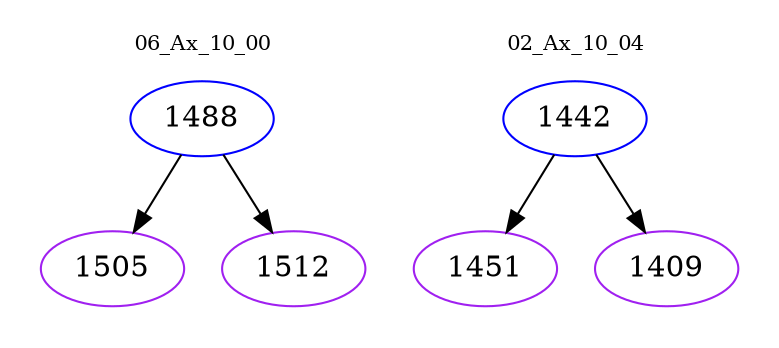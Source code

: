 digraph{
subgraph cluster_0 {
color = white
label = "06_Ax_10_00";
fontsize=10;
T0_1488 [label="1488", color="blue"]
T0_1488 -> T0_1505 [color="black"]
T0_1505 [label="1505", color="purple"]
T0_1488 -> T0_1512 [color="black"]
T0_1512 [label="1512", color="purple"]
}
subgraph cluster_1 {
color = white
label = "02_Ax_10_04";
fontsize=10;
T1_1442 [label="1442", color="blue"]
T1_1442 -> T1_1451 [color="black"]
T1_1451 [label="1451", color="purple"]
T1_1442 -> T1_1409 [color="black"]
T1_1409 [label="1409", color="purple"]
}
}
